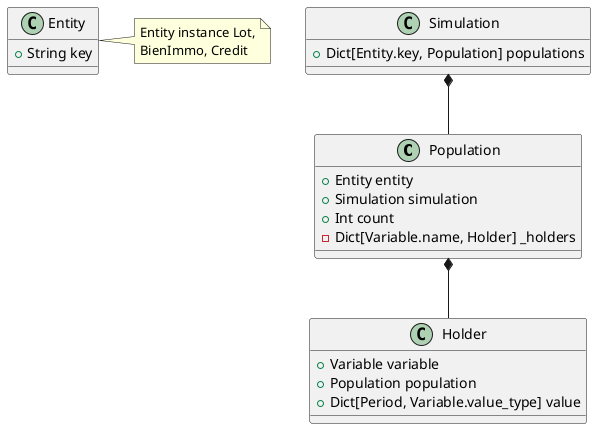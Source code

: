 @startuml

class Population {
    +Entity entity
    +Simulation simulation
    +Int count
    -Dict[Variable.name, Holder] _holders
}

class Holder {
    +Variable variable
    +Population population
    +Dict[Period, Variable.value_type] value
}

class Simulation {
    +Dict[Entity.key, Population] populations
}

class Entity {
    +String key
}
note right: Entity instance Lot,\nBienImmo, Credit

Population *-- Holder
Simulation *-- Population


@enduml

